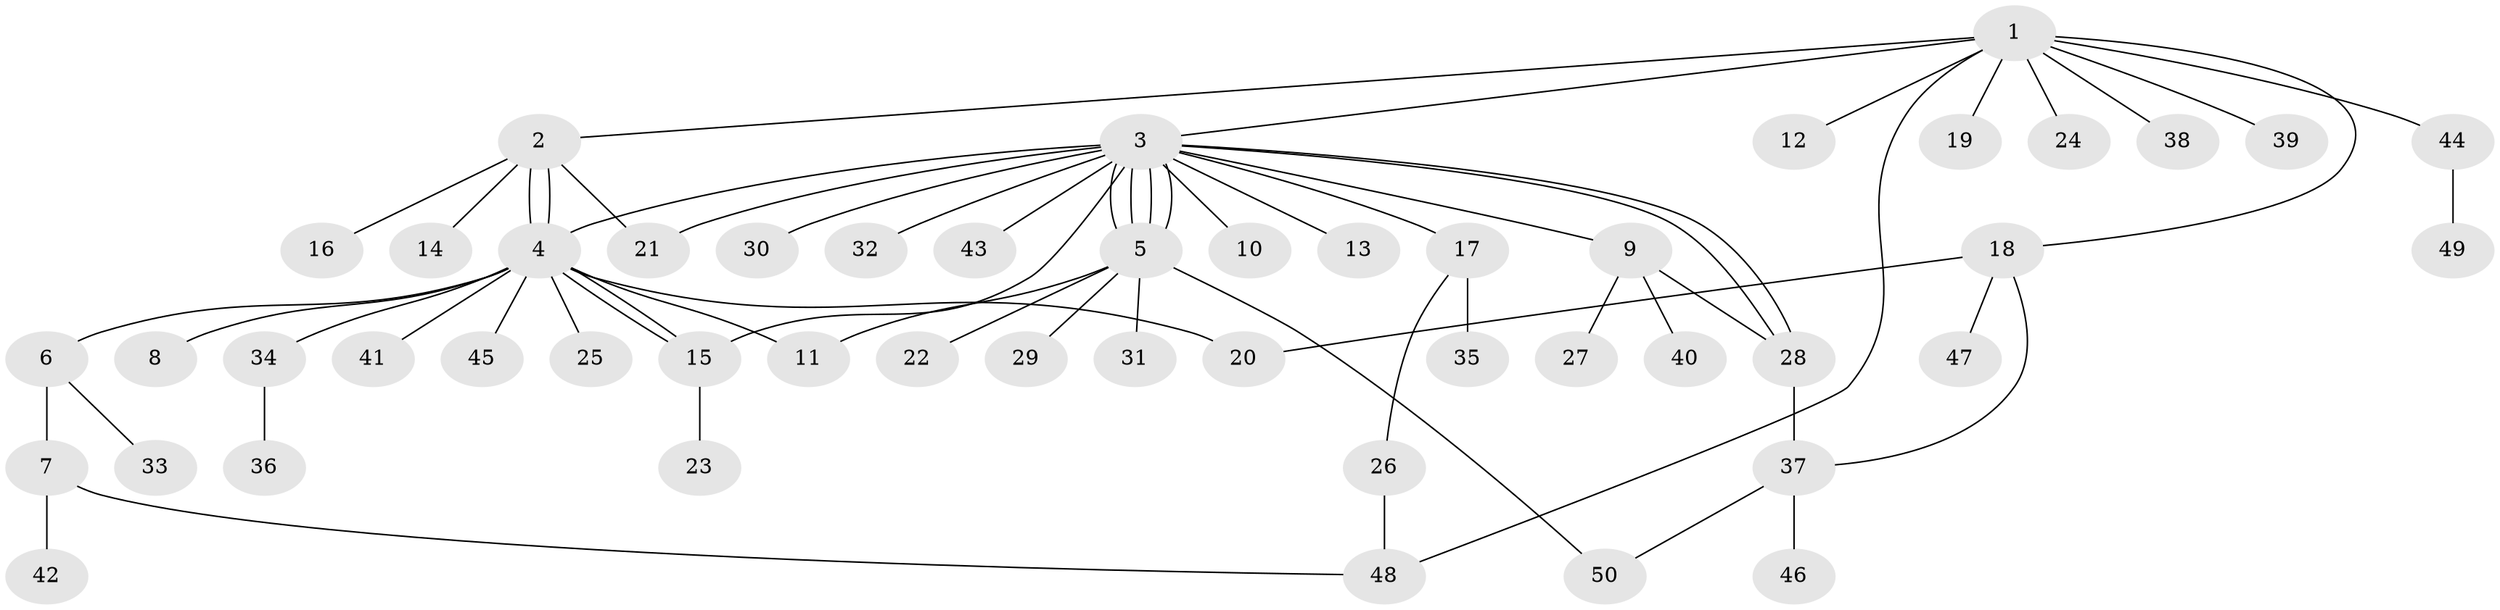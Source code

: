 // coarse degree distribution, {7: 0.04, 4: 0.04, 16: 0.04, 8: 0.04, 3: 0.08, 2: 0.16, 1: 0.6}
// Generated by graph-tools (version 1.1) at 2025/18/03/04/25 18:18:25]
// undirected, 50 vertices, 65 edges
graph export_dot {
graph [start="1"]
  node [color=gray90,style=filled];
  1;
  2;
  3;
  4;
  5;
  6;
  7;
  8;
  9;
  10;
  11;
  12;
  13;
  14;
  15;
  16;
  17;
  18;
  19;
  20;
  21;
  22;
  23;
  24;
  25;
  26;
  27;
  28;
  29;
  30;
  31;
  32;
  33;
  34;
  35;
  36;
  37;
  38;
  39;
  40;
  41;
  42;
  43;
  44;
  45;
  46;
  47;
  48;
  49;
  50;
  1 -- 2;
  1 -- 3;
  1 -- 12;
  1 -- 18;
  1 -- 19;
  1 -- 24;
  1 -- 38;
  1 -- 39;
  1 -- 44;
  1 -- 48;
  2 -- 4;
  2 -- 4;
  2 -- 14;
  2 -- 16;
  2 -- 21;
  3 -- 4;
  3 -- 5;
  3 -- 5;
  3 -- 5;
  3 -- 5;
  3 -- 9;
  3 -- 10;
  3 -- 13;
  3 -- 15;
  3 -- 17;
  3 -- 21;
  3 -- 28;
  3 -- 28;
  3 -- 30;
  3 -- 32;
  3 -- 43;
  4 -- 6;
  4 -- 8;
  4 -- 11;
  4 -- 15;
  4 -- 15;
  4 -- 20;
  4 -- 25;
  4 -- 34;
  4 -- 41;
  4 -- 45;
  5 -- 11;
  5 -- 22;
  5 -- 29;
  5 -- 31;
  5 -- 50;
  6 -- 7;
  6 -- 33;
  7 -- 42;
  7 -- 48;
  9 -- 27;
  9 -- 28;
  9 -- 40;
  15 -- 23;
  17 -- 26;
  17 -- 35;
  18 -- 20;
  18 -- 37;
  18 -- 47;
  26 -- 48;
  28 -- 37;
  34 -- 36;
  37 -- 46;
  37 -- 50;
  44 -- 49;
}

